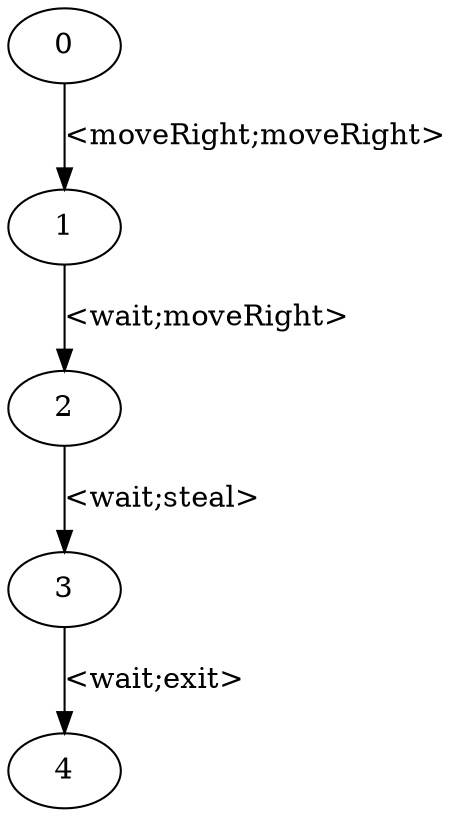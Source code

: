 digraph witness1 {
 0 [label="0",shape=ellipse]
 1 [label="1",shape=ellipse]
 2 [label="2",shape=ellipse]
 3 [label="3",shape=ellipse]
 4 [label="4",shape=ellipse]
    0 -> 1[label="<moveRight;moveRight>"]
    1 -> 2[label="<wait;moveRight>"]
    2 -> 3[label="<wait;steal>"]
    3 -> 4[label="<wait;exit>"]
}
